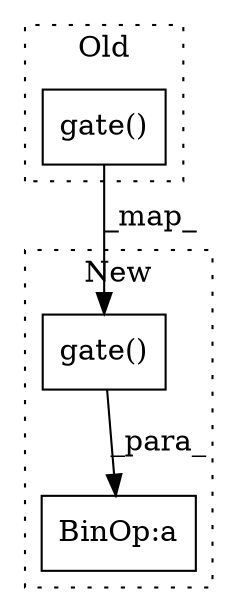 digraph G {
subgraph cluster0 {
1 [label="gate()" a="75" s="4156,4169" l="10,1" shape="box"];
label = "Old";
style="dotted";
}
subgraph cluster1 {
2 [label="gate()" a="75" s="2929,2940" l="10,1" shape="box"];
3 [label="BinOp:a" a="82" s="2941" l="3" shape="box"];
label = "New";
style="dotted";
}
1 -> 2 [label="_map_"];
2 -> 3 [label="_para_"];
}